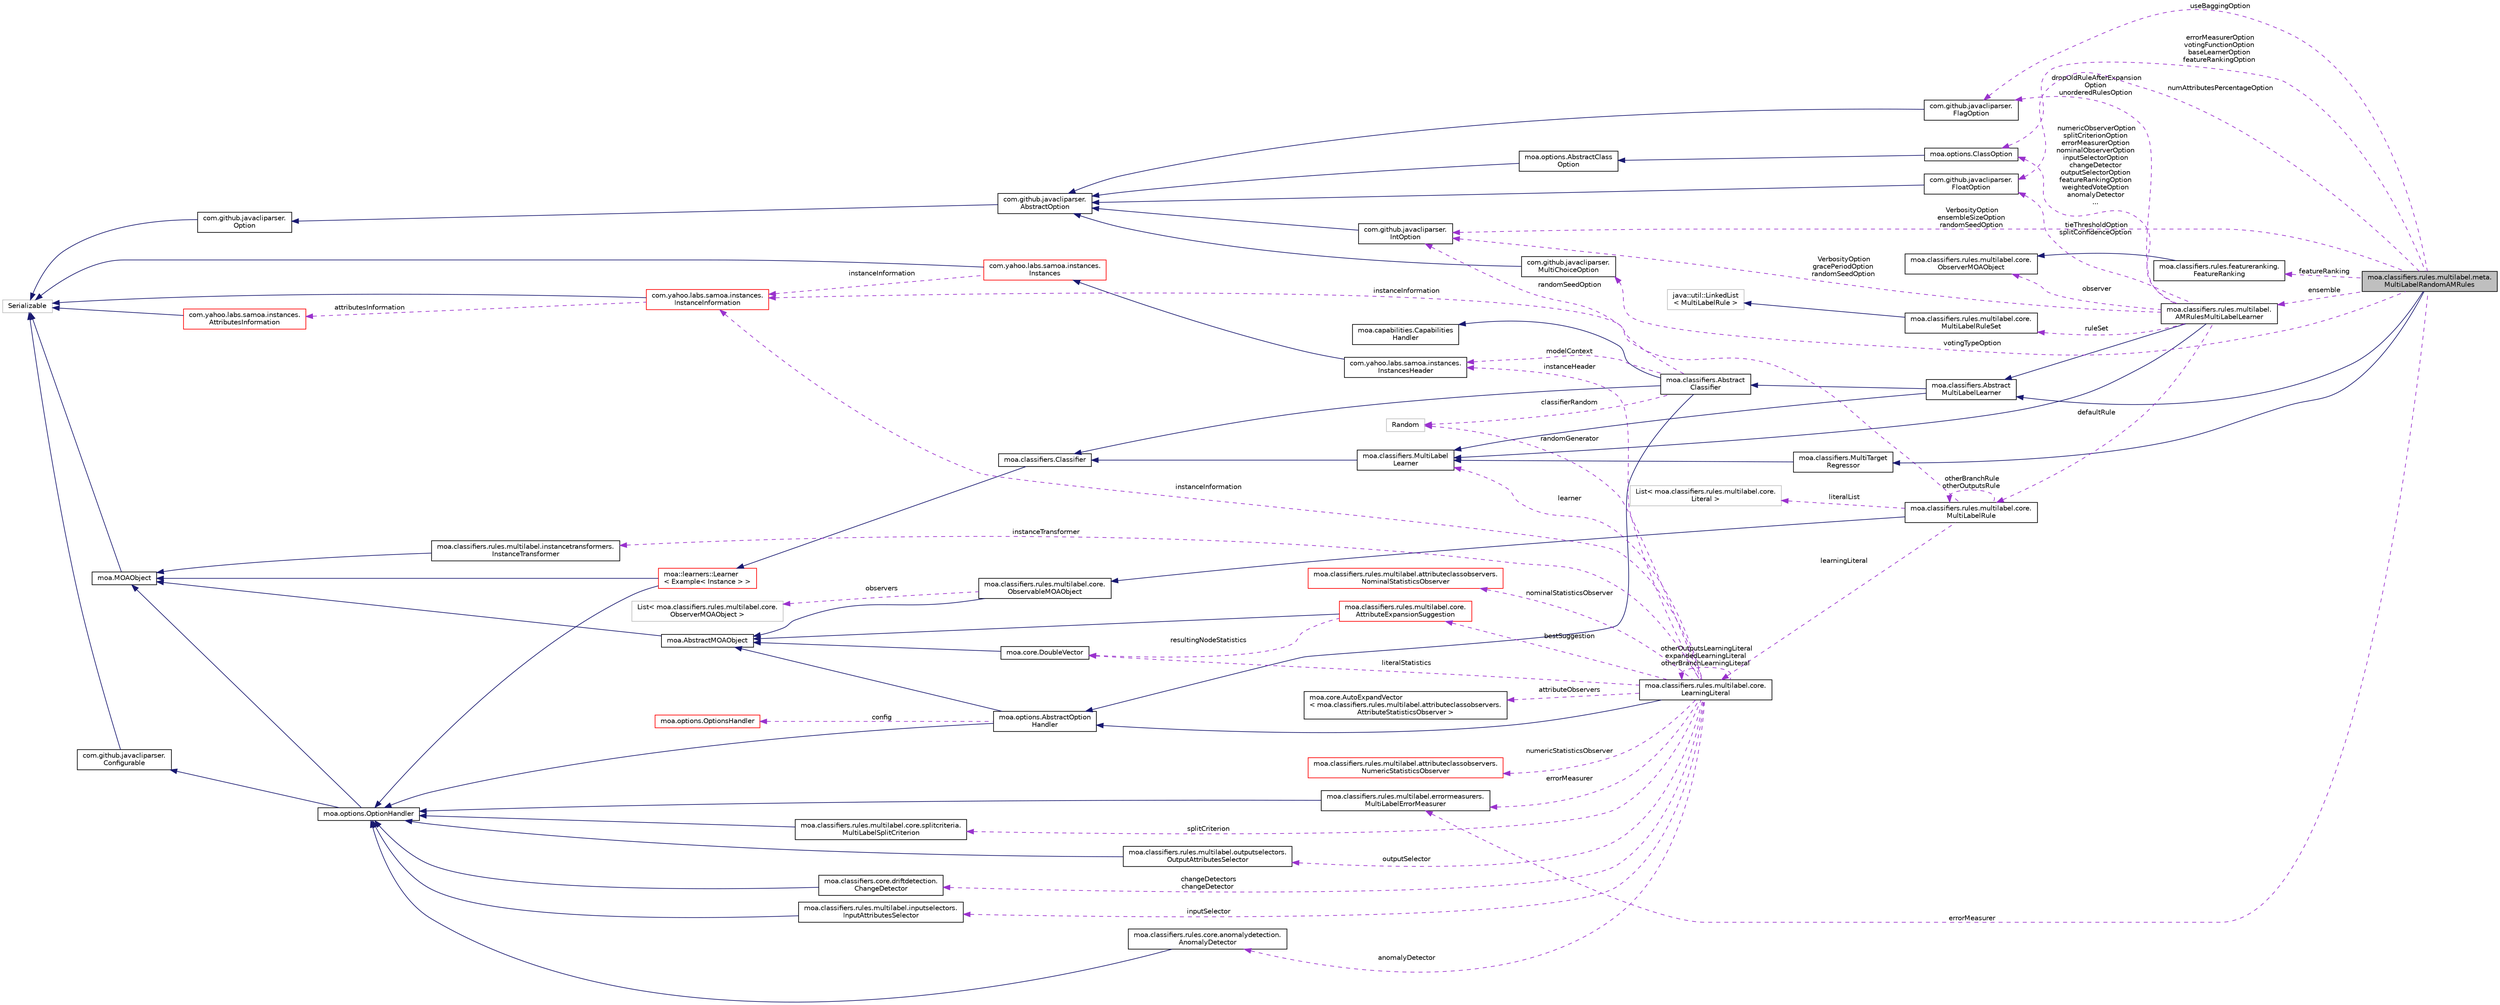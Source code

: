 digraph "moa.classifiers.rules.multilabel.meta.MultiLabelRandomAMRules"
{
 // LATEX_PDF_SIZE
  edge [fontname="Helvetica",fontsize="10",labelfontname="Helvetica",labelfontsize="10"];
  node [fontname="Helvetica",fontsize="10",shape=record];
  rankdir="LR";
  Node1 [label="moa.classifiers.rules.multilabel.meta.\lMultiLabelRandomAMRules",height=0.2,width=0.4,color="black", fillcolor="grey75", style="filled", fontcolor="black",tooltip=" "];
  Node2 -> Node1 [dir="back",color="midnightblue",fontsize="10",style="solid"];
  Node2 [label="moa.classifiers.Abstract\lMultiLabelLearner",height=0.2,width=0.4,color="black", fillcolor="white", style="filled",URL="$classmoa_1_1classifiers_1_1_abstract_multi_label_learner.html",tooltip=" "];
  Node3 -> Node2 [dir="back",color="midnightblue",fontsize="10",style="solid"];
  Node3 [label="moa.classifiers.Abstract\lClassifier",height=0.2,width=0.4,color="black", fillcolor="white", style="filled",URL="$classmoa_1_1classifiers_1_1_abstract_classifier.html",tooltip=" "];
  Node4 -> Node3 [dir="back",color="midnightblue",fontsize="10",style="solid"];
  Node4 [label="moa.options.AbstractOption\lHandler",height=0.2,width=0.4,color="black", fillcolor="white", style="filled",URL="$classmoa_1_1options_1_1_abstract_option_handler.html",tooltip=" "];
  Node5 -> Node4 [dir="back",color="midnightblue",fontsize="10",style="solid"];
  Node5 [label="moa.AbstractMOAObject",height=0.2,width=0.4,color="black", fillcolor="white", style="filled",URL="$classmoa_1_1_abstract_m_o_a_object.html",tooltip=" "];
  Node6 -> Node5 [dir="back",color="midnightblue",fontsize="10",style="solid"];
  Node6 [label="moa.MOAObject",height=0.2,width=0.4,color="black", fillcolor="white", style="filled",URL="$interfacemoa_1_1_m_o_a_object.html",tooltip=" "];
  Node7 -> Node6 [dir="back",color="midnightblue",fontsize="10",style="solid"];
  Node7 [label="Serializable",height=0.2,width=0.4,color="grey75", fillcolor="white", style="filled",tooltip=" "];
  Node8 -> Node4 [dir="back",color="midnightblue",fontsize="10",style="solid"];
  Node8 [label="moa.options.OptionHandler",height=0.2,width=0.4,color="black", fillcolor="white", style="filled",URL="$interfacemoa_1_1options_1_1_option_handler.html",tooltip=" "];
  Node6 -> Node8 [dir="back",color="midnightblue",fontsize="10",style="solid"];
  Node9 -> Node8 [dir="back",color="midnightblue",fontsize="10",style="solid"];
  Node9 [label="com.github.javacliparser.\lConfigurable",height=0.2,width=0.4,color="black", fillcolor="white", style="filled",URL="$interfacecom_1_1github_1_1javacliparser_1_1_configurable.html",tooltip=" "];
  Node7 -> Node9 [dir="back",color="midnightblue",fontsize="10",style="solid"];
  Node10 -> Node4 [dir="back",color="darkorchid3",fontsize="10",style="dashed",label=" config" ];
  Node10 [label="moa.options.OptionsHandler",height=0.2,width=0.4,color="red", fillcolor="white", style="filled",URL="$classmoa_1_1options_1_1_options_handler.html",tooltip=" "];
  Node15 -> Node3 [dir="back",color="midnightblue",fontsize="10",style="solid"];
  Node15 [label="moa.classifiers.Classifier",height=0.2,width=0.4,color="black", fillcolor="white", style="filled",URL="$interfacemoa_1_1classifiers_1_1_classifier.html",tooltip=" "];
  Node16 -> Node15 [dir="back",color="midnightblue",fontsize="10",style="solid"];
  Node16 [label="moa::learners::Learner\l\< Example\< Instance \> \>",height=0.2,width=0.4,color="red", fillcolor="white", style="filled",URL="$interfacemoa_1_1learners_1_1_learner.html",tooltip=" "];
  Node6 -> Node16 [dir="back",color="midnightblue",fontsize="10",style="solid"];
  Node8 -> Node16 [dir="back",color="midnightblue",fontsize="10",style="solid"];
  Node18 -> Node3 [dir="back",color="midnightblue",fontsize="10",style="solid"];
  Node18 [label="moa.capabilities.Capabilities\lHandler",height=0.2,width=0.4,color="black", fillcolor="white", style="filled",URL="$interfacemoa_1_1capabilities_1_1_capabilities_handler.html",tooltip=" "];
  Node19 -> Node3 [dir="back",color="darkorchid3",fontsize="10",style="dashed",label=" modelContext" ];
  Node19 [label="com.yahoo.labs.samoa.instances.\lInstancesHeader",height=0.2,width=0.4,color="black", fillcolor="white", style="filled",URL="$classcom_1_1yahoo_1_1labs_1_1samoa_1_1instances_1_1_instances_header.html",tooltip=" "];
  Node20 -> Node19 [dir="back",color="midnightblue",fontsize="10",style="solid"];
  Node20 [label="com.yahoo.labs.samoa.instances.\lInstances",height=0.2,width=0.4,color="red", fillcolor="white", style="filled",URL="$classcom_1_1yahoo_1_1labs_1_1samoa_1_1instances_1_1_instances.html",tooltip=" "];
  Node7 -> Node20 [dir="back",color="midnightblue",fontsize="10",style="solid"];
  Node23 -> Node20 [dir="back",color="darkorchid3",fontsize="10",style="dashed",label=" instanceInformation" ];
  Node23 [label="com.yahoo.labs.samoa.instances.\lInstanceInformation",height=0.2,width=0.4,color="red", fillcolor="white", style="filled",URL="$classcom_1_1yahoo_1_1labs_1_1samoa_1_1instances_1_1_instance_information.html",tooltip=" "];
  Node7 -> Node23 [dir="back",color="midnightblue",fontsize="10",style="solid"];
  Node24 -> Node23 [dir="back",color="darkorchid3",fontsize="10",style="dashed",label=" attributesInformation" ];
  Node24 [label="com.yahoo.labs.samoa.instances.\lAttributesInformation",height=0.2,width=0.4,color="red", fillcolor="white", style="filled",URL="$classcom_1_1yahoo_1_1labs_1_1samoa_1_1instances_1_1_attributes_information.html",tooltip=" "];
  Node7 -> Node24 [dir="back",color="midnightblue",fontsize="10",style="solid"];
  Node32 -> Node3 [dir="back",color="darkorchid3",fontsize="10",style="dashed",label=" randomSeedOption" ];
  Node32 [label="com.github.javacliparser.\lIntOption",height=0.2,width=0.4,color="black", fillcolor="white", style="filled",URL="$classcom_1_1github_1_1javacliparser_1_1_int_option.html",tooltip=" "];
  Node33 -> Node32 [dir="back",color="midnightblue",fontsize="10",style="solid"];
  Node33 [label="com.github.javacliparser.\lAbstractOption",height=0.2,width=0.4,color="black", fillcolor="white", style="filled",URL="$classcom_1_1github_1_1javacliparser_1_1_abstract_option.html",tooltip=" "];
  Node34 -> Node33 [dir="back",color="midnightblue",fontsize="10",style="solid"];
  Node34 [label="com.github.javacliparser.\lOption",height=0.2,width=0.4,color="black", fillcolor="white", style="filled",URL="$interfacecom_1_1github_1_1javacliparser_1_1_option.html",tooltip=" "];
  Node7 -> Node34 [dir="back",color="midnightblue",fontsize="10",style="solid"];
  Node35 -> Node3 [dir="back",color="darkorchid3",fontsize="10",style="dashed",label=" classifierRandom" ];
  Node35 [label="Random",height=0.2,width=0.4,color="grey75", fillcolor="white", style="filled",tooltip=" "];
  Node36 -> Node2 [dir="back",color="midnightblue",fontsize="10",style="solid"];
  Node36 [label="moa.classifiers.MultiLabel\lLearner",height=0.2,width=0.4,color="black", fillcolor="white", style="filled",URL="$interfacemoa_1_1classifiers_1_1_multi_label_learner.html",tooltip=" "];
  Node15 -> Node36 [dir="back",color="midnightblue",fontsize="10",style="solid"];
  Node37 -> Node1 [dir="back",color="midnightblue",fontsize="10",style="solid"];
  Node37 [label="moa.classifiers.MultiTarget\lRegressor",height=0.2,width=0.4,color="black", fillcolor="white", style="filled",URL="$interfacemoa_1_1classifiers_1_1_multi_target_regressor.html",tooltip=" "];
  Node36 -> Node37 [dir="back",color="midnightblue",fontsize="10",style="solid"];
  Node38 -> Node1 [dir="back",color="darkorchid3",fontsize="10",style="dashed",label=" useBaggingOption" ];
  Node38 [label="com.github.javacliparser.\lFlagOption",height=0.2,width=0.4,color="black", fillcolor="white", style="filled",URL="$classcom_1_1github_1_1javacliparser_1_1_flag_option.html",tooltip=" "];
  Node33 -> Node38 [dir="back",color="midnightblue",fontsize="10",style="solid"];
  Node39 -> Node1 [dir="back",color="darkorchid3",fontsize="10",style="dashed",label=" errorMeasurer" ];
  Node39 [label="moa.classifiers.rules.multilabel.errormeasurers.\lMultiLabelErrorMeasurer",height=0.2,width=0.4,color="black", fillcolor="white", style="filled",URL="$interfacemoa_1_1classifiers_1_1rules_1_1multilabel_1_1errormeasurers_1_1_multi_label_error_measurer.html",tooltip=" "];
  Node8 -> Node39 [dir="back",color="midnightblue",fontsize="10",style="solid"];
  Node40 -> Node1 [dir="back",color="darkorchid3",fontsize="10",style="dashed",label=" votingTypeOption" ];
  Node40 [label="com.github.javacliparser.\lMultiChoiceOption",height=0.2,width=0.4,color="black", fillcolor="white", style="filled",URL="$classcom_1_1github_1_1javacliparser_1_1_multi_choice_option.html",tooltip=" "];
  Node33 -> Node40 [dir="back",color="midnightblue",fontsize="10",style="solid"];
  Node41 -> Node1 [dir="back",color="darkorchid3",fontsize="10",style="dashed",label=" featureRanking" ];
  Node41 [label="moa.classifiers.rules.featureranking.\lFeatureRanking",height=0.2,width=0.4,color="black", fillcolor="white", style="filled",URL="$interfacemoa_1_1classifiers_1_1rules_1_1featureranking_1_1_feature_ranking.html",tooltip=" "];
  Node42 -> Node41 [dir="back",color="midnightblue",fontsize="10",style="solid"];
  Node42 [label="moa.classifiers.rules.multilabel.core.\lObserverMOAObject",height=0.2,width=0.4,color="black", fillcolor="white", style="filled",URL="$interfacemoa_1_1classifiers_1_1rules_1_1multilabel_1_1core_1_1_observer_m_o_a_object.html",tooltip=" "];
  Node32 -> Node1 [dir="back",color="darkorchid3",fontsize="10",style="dashed",label=" VerbosityOption\nensembleSizeOption\nrandomSeedOption" ];
  Node43 -> Node1 [dir="back",color="darkorchid3",fontsize="10",style="dashed",label=" errorMeasurerOption\nvotingFunctionOption\nbaseLearnerOption\nfeatureRankingOption" ];
  Node43 [label="moa.options.ClassOption",height=0.2,width=0.4,color="black", fillcolor="white", style="filled",URL="$classmoa_1_1options_1_1_class_option.html",tooltip=" "];
  Node44 -> Node43 [dir="back",color="midnightblue",fontsize="10",style="solid"];
  Node44 [label="moa.options.AbstractClass\lOption",height=0.2,width=0.4,color="black", fillcolor="white", style="filled",URL="$classmoa_1_1options_1_1_abstract_class_option.html",tooltip=" "];
  Node33 -> Node44 [dir="back",color="midnightblue",fontsize="10",style="solid"];
  Node45 -> Node1 [dir="back",color="darkorchid3",fontsize="10",style="dashed",label=" numAttributesPercentageOption" ];
  Node45 [label="com.github.javacliparser.\lFloatOption",height=0.2,width=0.4,color="black", fillcolor="white", style="filled",URL="$classcom_1_1github_1_1javacliparser_1_1_float_option.html",tooltip=" "];
  Node33 -> Node45 [dir="back",color="midnightblue",fontsize="10",style="solid"];
  Node46 -> Node1 [dir="back",color="darkorchid3",fontsize="10",style="dashed",label=" ensemble" ];
  Node46 [label="moa.classifiers.rules.multilabel.\lAMRulesMultiLabelLearner",height=0.2,width=0.4,color="black", fillcolor="white", style="filled",URL="$classmoa_1_1classifiers_1_1rules_1_1multilabel_1_1_a_m_rules_multi_label_learner.html",tooltip=" "];
  Node2 -> Node46 [dir="back",color="midnightblue",fontsize="10",style="solid"];
  Node36 -> Node46 [dir="back",color="midnightblue",fontsize="10",style="solid"];
  Node38 -> Node46 [dir="back",color="darkorchid3",fontsize="10",style="dashed",label=" dropOldRuleAfterExpansion\lOption\nunorderedRulesOption" ];
  Node47 -> Node46 [dir="back",color="darkorchid3",fontsize="10",style="dashed",label=" defaultRule" ];
  Node47 [label="moa.classifiers.rules.multilabel.core.\lMultiLabelRule",height=0.2,width=0.4,color="black", fillcolor="white", style="filled",URL="$classmoa_1_1classifiers_1_1rules_1_1multilabel_1_1core_1_1_multi_label_rule.html",tooltip=" "];
  Node48 -> Node47 [dir="back",color="midnightblue",fontsize="10",style="solid"];
  Node48 [label="moa.classifiers.rules.multilabel.core.\lObservableMOAObject",height=0.2,width=0.4,color="black", fillcolor="white", style="filled",URL="$classmoa_1_1classifiers_1_1rules_1_1multilabel_1_1core_1_1_observable_m_o_a_object.html",tooltip=" "];
  Node5 -> Node48 [dir="back",color="midnightblue",fontsize="10",style="solid"];
  Node49 -> Node48 [dir="back",color="darkorchid3",fontsize="10",style="dashed",label=" observers" ];
  Node49 [label="List\< moa.classifiers.rules.multilabel.core.\lObserverMOAObject \>",height=0.2,width=0.4,color="grey75", fillcolor="white", style="filled",tooltip=" "];
  Node47 -> Node47 [dir="back",color="darkorchid3",fontsize="10",style="dashed",label=" otherBranchRule\notherOutputsRule" ];
  Node50 -> Node47 [dir="back",color="darkorchid3",fontsize="10",style="dashed",label=" learningLiteral" ];
  Node50 [label="moa.classifiers.rules.multilabel.core.\lLearningLiteral",height=0.2,width=0.4,color="black", fillcolor="white", style="filled",URL="$classmoa_1_1classifiers_1_1rules_1_1multilabel_1_1core_1_1_learning_literal.html",tooltip=" "];
  Node4 -> Node50 [dir="back",color="midnightblue",fontsize="10",style="solid"];
  Node51 -> Node50 [dir="back",color="darkorchid3",fontsize="10",style="dashed",label=" instanceTransformer" ];
  Node51 [label="moa.classifiers.rules.multilabel.instancetransformers.\lInstanceTransformer",height=0.2,width=0.4,color="black", fillcolor="white", style="filled",URL="$interfacemoa_1_1classifiers_1_1rules_1_1multilabel_1_1instancetransformers_1_1_instance_transformer.html",tooltip=" "];
  Node6 -> Node51 [dir="back",color="midnightblue",fontsize="10",style="solid"];
  Node52 -> Node50 [dir="back",color="darkorchid3",fontsize="10",style="dashed",label=" nominalStatisticsObserver" ];
  Node52 [label="moa.classifiers.rules.multilabel.attributeclassobservers.\lNominalStatisticsObserver",height=0.2,width=0.4,color="red", fillcolor="white", style="filled",URL="$interfacemoa_1_1classifiers_1_1rules_1_1multilabel_1_1attributeclassobservers_1_1_nominal_statistics_observer.html",tooltip=" "];
  Node39 -> Node50 [dir="back",color="darkorchid3",fontsize="10",style="dashed",label=" errorMeasurer" ];
  Node54 -> Node50 [dir="back",color="darkorchid3",fontsize="10",style="dashed",label=" inputSelector" ];
  Node54 [label="moa.classifiers.rules.multilabel.inputselectors.\lInputAttributesSelector",height=0.2,width=0.4,color="black", fillcolor="white", style="filled",URL="$interfacemoa_1_1classifiers_1_1rules_1_1multilabel_1_1inputselectors_1_1_input_attributes_selector.html",tooltip=" "];
  Node8 -> Node54 [dir="back",color="midnightblue",fontsize="10",style="solid"];
  Node50 -> Node50 [dir="back",color="darkorchid3",fontsize="10",style="dashed",label=" otherOutputsLearningLiteral\nexpandedLearningLiteral\notherBranchLearningLiteral" ];
  Node36 -> Node50 [dir="back",color="darkorchid3",fontsize="10",style="dashed",label=" learner" ];
  Node55 -> Node50 [dir="back",color="darkorchid3",fontsize="10",style="dashed",label=" attributeObservers" ];
  Node55 [label="moa.core.AutoExpandVector\l\< moa.classifiers.rules.multilabel.attributeclassobservers.\lAttributeStatisticsObserver \>",height=0.2,width=0.4,color="black", fillcolor="white", style="filled",URL="$classmoa_1_1core_1_1_auto_expand_vector.html",tooltip=" "];
  Node56 -> Node50 [dir="back",color="darkorchid3",fontsize="10",style="dashed",label=" anomalyDetector" ];
  Node56 [label="moa.classifiers.rules.core.anomalydetection.\lAnomalyDetector",height=0.2,width=0.4,color="black", fillcolor="white", style="filled",URL="$interfacemoa_1_1classifiers_1_1rules_1_1core_1_1anomalydetection_1_1_anomaly_detector.html",tooltip=" "];
  Node8 -> Node56 [dir="back",color="midnightblue",fontsize="10",style="solid"];
  Node19 -> Node50 [dir="back",color="darkorchid3",fontsize="10",style="dashed",label=" instanceHeader" ];
  Node57 -> Node50 [dir="back",color="darkorchid3",fontsize="10",style="dashed",label=" splitCriterion" ];
  Node57 [label="moa.classifiers.rules.multilabel.core.splitcriteria.\lMultiLabelSplitCriterion",height=0.2,width=0.4,color="black", fillcolor="white", style="filled",URL="$interfacemoa_1_1classifiers_1_1rules_1_1multilabel_1_1core_1_1splitcriteria_1_1_multi_label_split_criterion.html",tooltip=" "];
  Node8 -> Node57 [dir="back",color="midnightblue",fontsize="10",style="solid"];
  Node58 -> Node50 [dir="back",color="darkorchid3",fontsize="10",style="dashed",label=" literalStatistics" ];
  Node58 [label="moa.core.DoubleVector",height=0.2,width=0.4,color="black", fillcolor="white", style="filled",URL="$classmoa_1_1core_1_1_double_vector.html",tooltip=" "];
  Node5 -> Node58 [dir="back",color="midnightblue",fontsize="10",style="solid"];
  Node59 -> Node50 [dir="back",color="darkorchid3",fontsize="10",style="dashed",label=" numericStatisticsObserver" ];
  Node59 [label="moa.classifiers.rules.multilabel.attributeclassobservers.\lNumericStatisticsObserver",height=0.2,width=0.4,color="red", fillcolor="white", style="filled",URL="$interfacemoa_1_1classifiers_1_1rules_1_1multilabel_1_1attributeclassobservers_1_1_numeric_statistics_observer.html",tooltip=" "];
  Node23 -> Node50 [dir="back",color="darkorchid3",fontsize="10",style="dashed",label=" instanceInformation" ];
  Node35 -> Node50 [dir="back",color="darkorchid3",fontsize="10",style="dashed",label=" randomGenerator" ];
  Node60 -> Node50 [dir="back",color="darkorchid3",fontsize="10",style="dashed",label=" outputSelector" ];
  Node60 [label="moa.classifiers.rules.multilabel.outputselectors.\lOutputAttributesSelector",height=0.2,width=0.4,color="black", fillcolor="white", style="filled",URL="$interfacemoa_1_1classifiers_1_1rules_1_1multilabel_1_1outputselectors_1_1_output_attributes_selector.html",tooltip=" "];
  Node8 -> Node60 [dir="back",color="midnightblue",fontsize="10",style="solid"];
  Node61 -> Node50 [dir="back",color="darkorchid3",fontsize="10",style="dashed",label=" changeDetectors\nchangeDetector" ];
  Node61 [label="moa.classifiers.core.driftdetection.\lChangeDetector",height=0.2,width=0.4,color="black", fillcolor="white", style="filled",URL="$interfacemoa_1_1classifiers_1_1core_1_1driftdetection_1_1_change_detector.html",tooltip=" "];
  Node8 -> Node61 [dir="back",color="midnightblue",fontsize="10",style="solid"];
  Node62 -> Node50 [dir="back",color="darkorchid3",fontsize="10",style="dashed",label=" bestSuggestion" ];
  Node62 [label="moa.classifiers.rules.multilabel.core.\lAttributeExpansionSuggestion",height=0.2,width=0.4,color="red", fillcolor="white", style="filled",URL="$classmoa_1_1classifiers_1_1rules_1_1multilabel_1_1core_1_1_attribute_expansion_suggestion.html",tooltip=" "];
  Node5 -> Node62 [dir="back",color="midnightblue",fontsize="10",style="solid"];
  Node58 -> Node62 [dir="back",color="darkorchid3",fontsize="10",style="dashed",label=" resultingNodeStatistics" ];
  Node65 -> Node47 [dir="back",color="darkorchid3",fontsize="10",style="dashed",label=" literalList" ];
  Node65 [label="List\< moa.classifiers.rules.multilabel.core.\lLiteral \>",height=0.2,width=0.4,color="grey75", fillcolor="white", style="filled",tooltip=" "];
  Node23 -> Node47 [dir="back",color="darkorchid3",fontsize="10",style="dashed",label=" instanceInformation" ];
  Node42 -> Node46 [dir="back",color="darkorchid3",fontsize="10",style="dashed",label=" observer" ];
  Node32 -> Node46 [dir="back",color="darkorchid3",fontsize="10",style="dashed",label=" VerbosityOption\ngracePeriodOption\nrandomSeedOption" ];
  Node43 -> Node46 [dir="back",color="darkorchid3",fontsize="10",style="dashed",label=" numericObserverOption\nsplitCriterionOption\nerrorMeasurerOption\nnominalObserverOption\ninputSelectorOption\nchangeDetector\noutputSelectorOption\nfeatureRankingOption\nweightedVoteOption\nanomalyDetector\n..." ];
  Node45 -> Node46 [dir="back",color="darkorchid3",fontsize="10",style="dashed",label=" tieThresholdOption\nsplitConfidenceOption" ];
  Node66 -> Node46 [dir="back",color="darkorchid3",fontsize="10",style="dashed",label=" ruleSet" ];
  Node66 [label="moa.classifiers.rules.multilabel.core.\lMultiLabelRuleSet",height=0.2,width=0.4,color="black", fillcolor="white", style="filled",URL="$classmoa_1_1classifiers_1_1rules_1_1multilabel_1_1core_1_1_multi_label_rule_set.html",tooltip=" "];
  Node67 -> Node66 [dir="back",color="midnightblue",fontsize="10",style="solid"];
  Node67 [label="java::util::LinkedList\l\< MultiLabelRule \>",height=0.2,width=0.4,color="grey75", fillcolor="white", style="filled",tooltip=" "];
}
